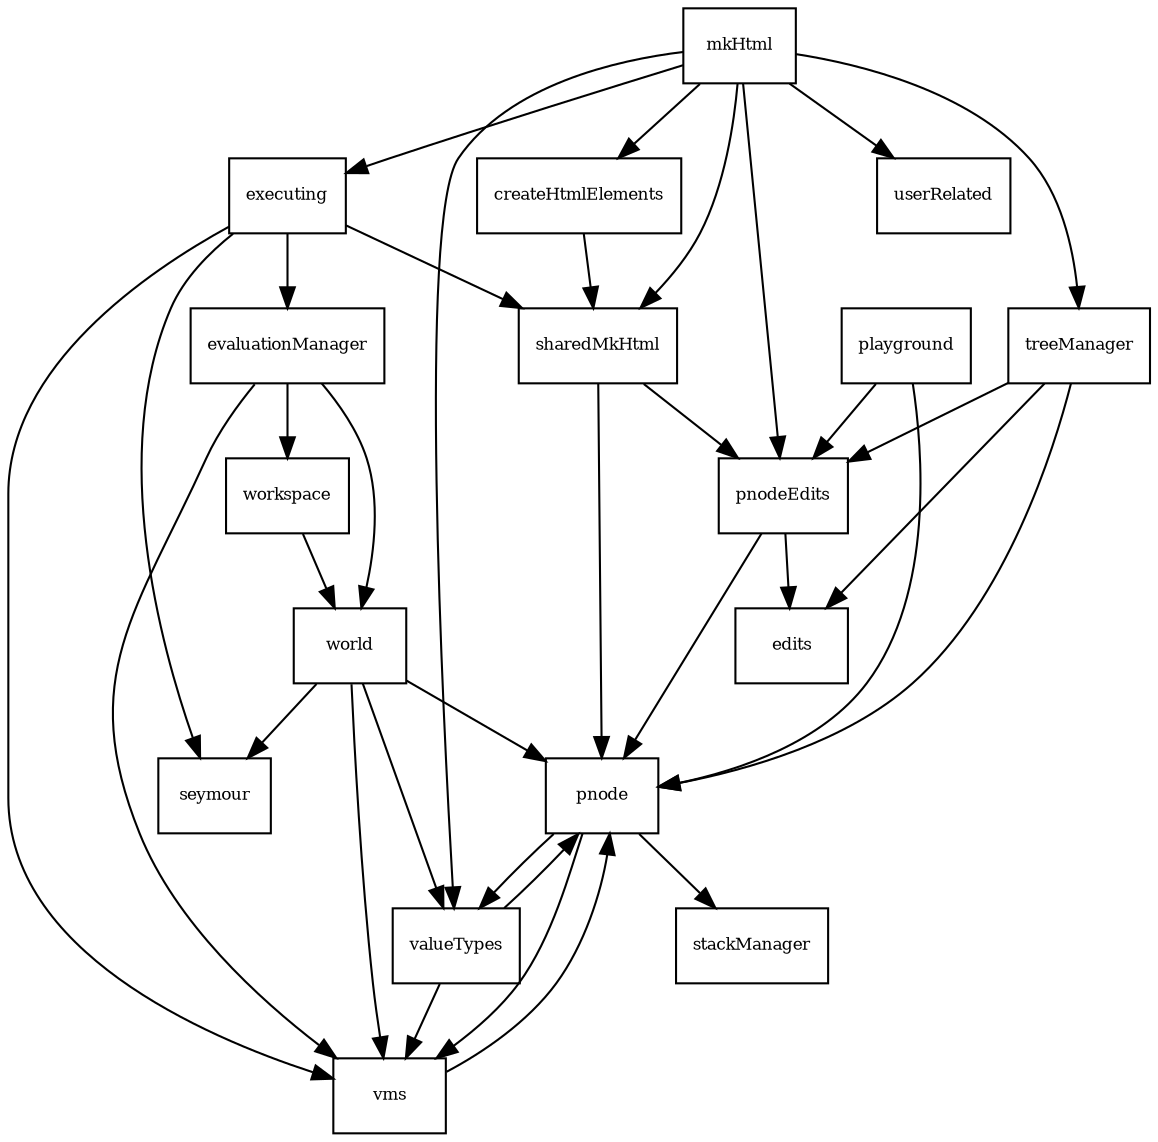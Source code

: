 digraph Depends {

   gsize="8,6"; ratio=fill;
   node[fontsize=8, shape=rectangle];

   //edits -> assert ;
   //edits -> collections ;

   createHtmlElements -> sharedMkHtml ;

   evaluationManager -> vms ;
   evaluationManager -> workspace ;
   evaluationManager -> world ;

   executing -> sharedMkHtml ;
   executing -> evaluationManager ;
   executing -> seymour ;
   executing -> vms ;


   //mkHtml -> assert ;
   //mkHtml -> collections ;
   mkHtml -> createHtmlElements ;
   mkHtml -> executing ;
   mkHtml -> pnodeEdits ;
   mkHtml -> sharedMkHtml ;
   mkHtml -> treeManager ;
   mkHtml -> userRelated ;
   mkHtml -> valueTypes ;

   //pageManipulation -> assert ;
   //pageManipulation -> collections ;

   //playground -> assert ;
   //playground -> collections ;
   playground -> pnode ;
   playground -> pnodeEdits ;

   //pnode -> assert ;
   //pnode -> collections ;
   pnode -> stackManager ;
   pnode -> valueTypes ;
   pnode -> vms ;

   //pnodeEdits -> assert ;
   //pnodeEdits -> collections ;
   pnodeEdits -> edits ;
   pnodeEdits -> pnode ;

   sharedMkHtml -> pnode ;
   sharedMkHtml -> pnodeEdits ;

   //treeManager -> asssert ;
   //treeManager -> collections ;
   treeManager -> edits ;
   treeManager -> pnode ;
   treeManager -> pnodeEdits ;

   //turtleTest -> seymour ;

   //valueTypes -> assert ;
   //valueTypes -> collections ;
   valueTypes -> pnode ;
   valueTypes -> vms ;

   //vms -> assert ;
   //vms -> collections ;
   vms -> pnode ;

   workspace -> world ;

   //world -> assert ;
   //world -> collections ;
   world -> pnode ;
   world -> seymour ;
   world -> valueTypes ;
   world -> vms ;
}
